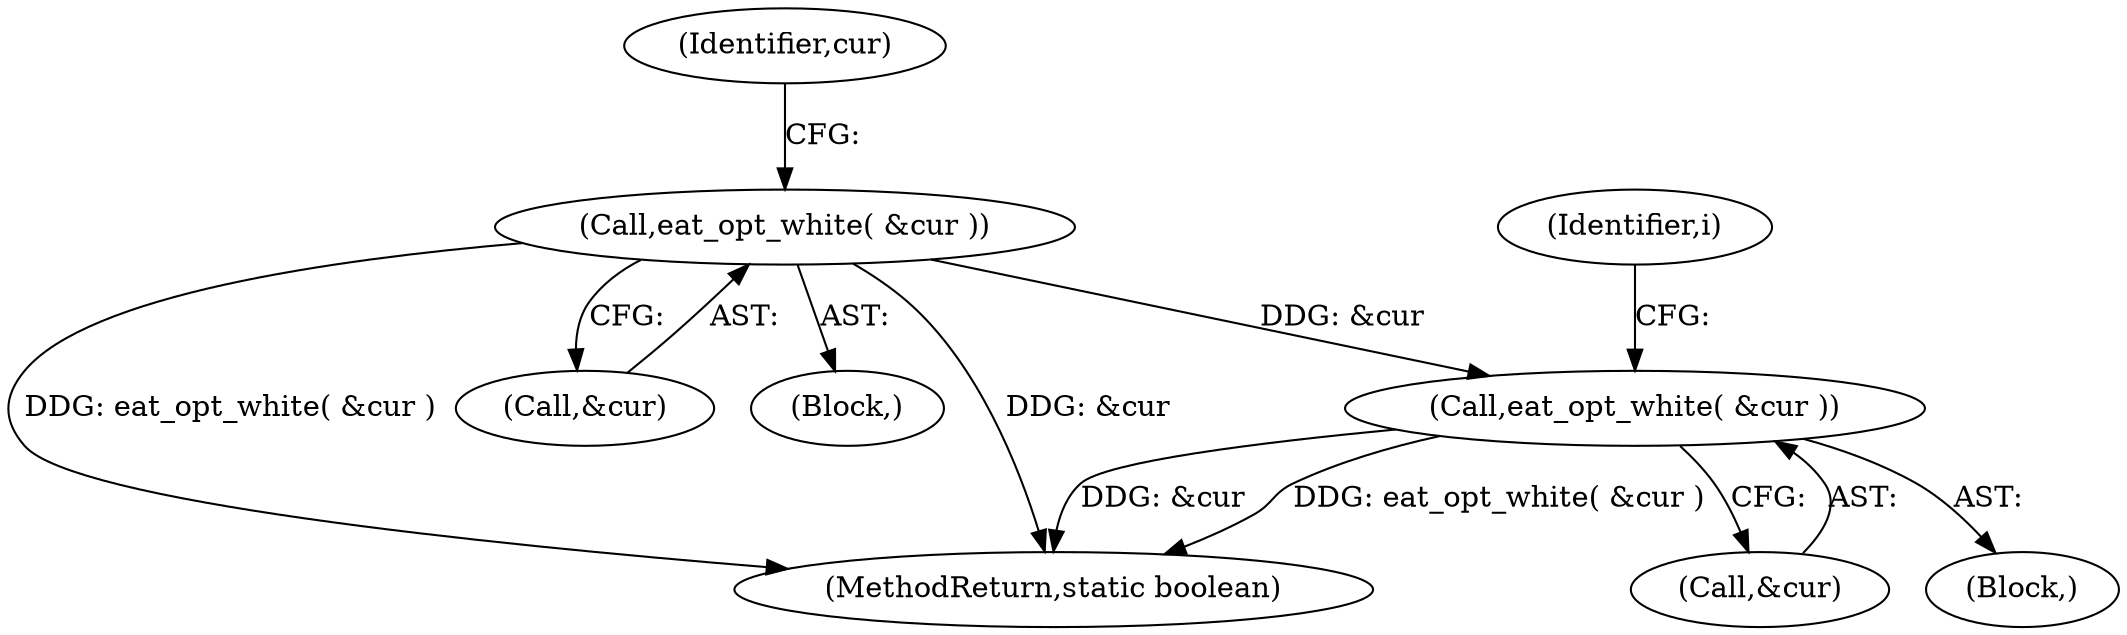 digraph "0_virglrenderer_e534b51ca3c3cd25f3990589932a9ed711c59b27@pointer" {
"1001684" [label="(Call,eat_opt_white( &cur ))"];
"1001696" [label="(Call,eat_opt_white( &cur ))"];
"1004155" [label="(MethodReturn,static boolean)"];
"1001685" [label="(Call,&cur)"];
"1001692" [label="(Block,)"];
"1001684" [label="(Call,eat_opt_white( &cur ))"];
"1001701" [label="(Identifier,i)"];
"1001673" [label="(Block,)"];
"1001697" [label="(Call,&cur)"];
"1001696" [label="(Call,eat_opt_white( &cur ))"];
"1001690" [label="(Identifier,cur)"];
"1001684" -> "1001673"  [label="AST: "];
"1001684" -> "1001685"  [label="CFG: "];
"1001685" -> "1001684"  [label="AST: "];
"1001690" -> "1001684"  [label="CFG: "];
"1001684" -> "1004155"  [label="DDG: eat_opt_white( &cur )"];
"1001684" -> "1004155"  [label="DDG: &cur"];
"1001684" -> "1001696"  [label="DDG: &cur"];
"1001696" -> "1001692"  [label="AST: "];
"1001696" -> "1001697"  [label="CFG: "];
"1001697" -> "1001696"  [label="AST: "];
"1001701" -> "1001696"  [label="CFG: "];
"1001696" -> "1004155"  [label="DDG: eat_opt_white( &cur )"];
"1001696" -> "1004155"  [label="DDG: &cur"];
}
